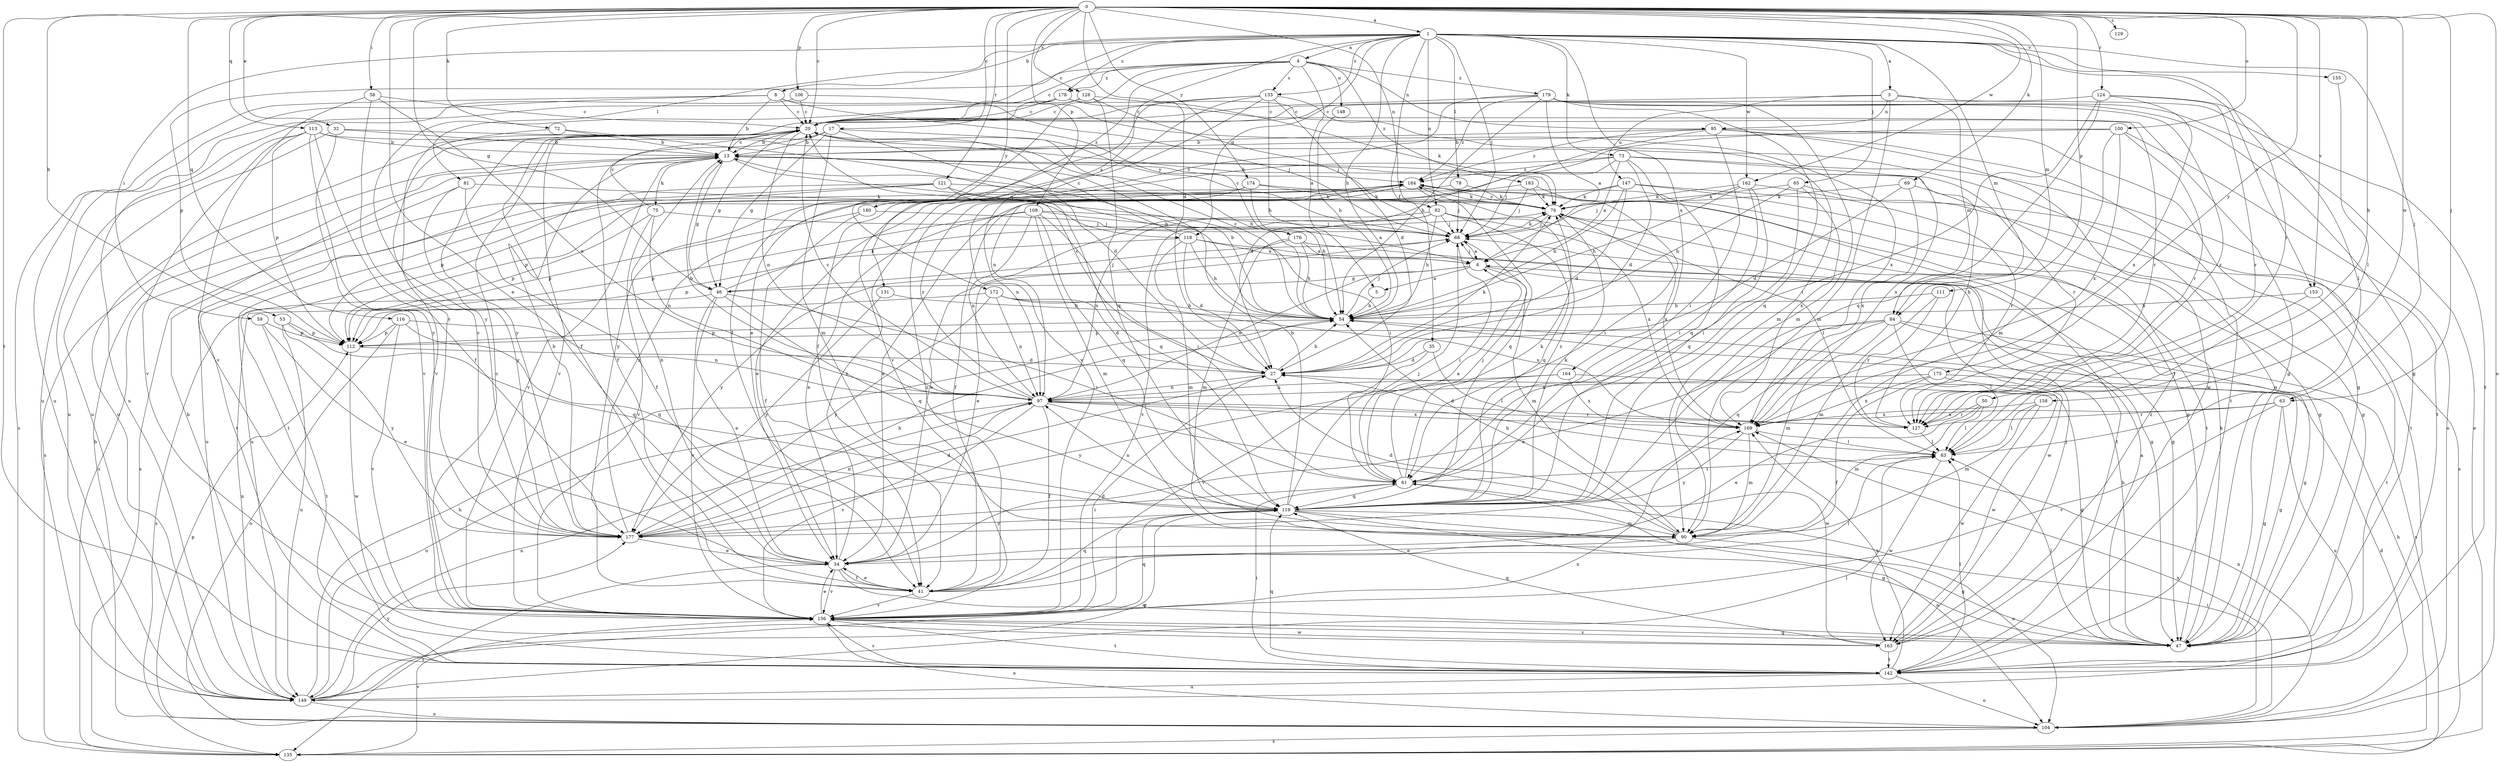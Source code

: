 strict digraph  {
0;
1;
3;
4;
5;
6;
8;
13;
17;
20;
27;
32;
34;
35;
41;
46;
47;
50;
53;
54;
58;
59;
61;
63;
65;
68;
69;
72;
73;
75;
76;
78;
81;
83;
84;
90;
92;
95;
97;
100;
104;
106;
108;
111;
112;
113;
116;
118;
119;
121;
124;
127;
128;
129;
131;
133;
135;
142;
147;
148;
149;
153;
155;
156;
158;
162;
163;
164;
169;
172;
174;
175;
176;
177;
178;
179;
180;
183;
184;
0 -> 1  [label=a];
0 -> 17  [label=c];
0 -> 20  [label=c];
0 -> 27  [label=d];
0 -> 32  [label=e];
0 -> 34  [label=e];
0 -> 46  [label=g];
0 -> 50  [label=h];
0 -> 53  [label=h];
0 -> 58  [label=i];
0 -> 63  [label=j];
0 -> 69  [label=k];
0 -> 72  [label=k];
0 -> 84  [label=m];
0 -> 92  [label=n];
0 -> 100  [label=o];
0 -> 104  [label=o];
0 -> 106  [label=p];
0 -> 108  [label=p];
0 -> 111  [label=p];
0 -> 113  [label=q];
0 -> 116  [label=q];
0 -> 121  [label=r];
0 -> 124  [label=r];
0 -> 128  [label=s];
0 -> 129  [label=s];
0 -> 142  [label=t];
0 -> 153  [label=v];
0 -> 158  [label=w];
0 -> 162  [label=w];
0 -> 172  [label=y];
0 -> 174  [label=y];
0 -> 175  [label=y];
1 -> 3  [label=a];
1 -> 4  [label=a];
1 -> 8  [label=b];
1 -> 20  [label=c];
1 -> 35  [label=f];
1 -> 54  [label=h];
1 -> 59  [label=i];
1 -> 63  [label=j];
1 -> 65  [label=j];
1 -> 68  [label=j];
1 -> 73  [label=k];
1 -> 78  [label=l];
1 -> 81  [label=l];
1 -> 84  [label=m];
1 -> 92  [label=n];
1 -> 118  [label=q];
1 -> 127  [label=r];
1 -> 131  [label=s];
1 -> 133  [label=s];
1 -> 153  [label=v];
1 -> 155  [label=v];
1 -> 162  [label=w];
1 -> 164  [label=x];
1 -> 178  [label=z];
3 -> 20  [label=c];
3 -> 84  [label=m];
3 -> 90  [label=m];
3 -> 95  [label=n];
3 -> 142  [label=t];
3 -> 147  [label=u];
4 -> 5  [label=a];
4 -> 20  [label=c];
4 -> 41  [label=f];
4 -> 95  [label=n];
4 -> 112  [label=p];
4 -> 133  [label=s];
4 -> 148  [label=u];
4 -> 178  [label=z];
4 -> 179  [label=z];
4 -> 180  [label=z];
4 -> 183  [label=z];
5 -> 54  [label=h];
6 -> 5  [label=a];
6 -> 46  [label=g];
6 -> 68  [label=j];
6 -> 90  [label=m];
6 -> 97  [label=n];
6 -> 163  [label=w];
8 -> 13  [label=b];
8 -> 20  [label=c];
8 -> 135  [label=s];
8 -> 149  [label=u];
8 -> 169  [label=x];
8 -> 176  [label=y];
13 -> 20  [label=c];
13 -> 46  [label=g];
13 -> 75  [label=k];
13 -> 118  [label=q];
13 -> 127  [label=r];
13 -> 135  [label=s];
13 -> 156  [label=v];
13 -> 184  [label=z];
17 -> 13  [label=b];
17 -> 27  [label=d];
17 -> 41  [label=f];
17 -> 46  [label=g];
17 -> 54  [label=h];
17 -> 90  [label=m];
20 -> 13  [label=b];
20 -> 46  [label=g];
20 -> 97  [label=n];
20 -> 149  [label=u];
20 -> 156  [label=v];
20 -> 177  [label=y];
27 -> 20  [label=c];
27 -> 54  [label=h];
27 -> 76  [label=k];
27 -> 97  [label=n];
32 -> 13  [label=b];
32 -> 76  [label=k];
32 -> 149  [label=u];
32 -> 156  [label=v];
34 -> 13  [label=b];
34 -> 41  [label=f];
34 -> 47  [label=g];
34 -> 135  [label=s];
34 -> 156  [label=v];
34 -> 184  [label=z];
35 -> 27  [label=d];
35 -> 83  [label=l];
35 -> 156  [label=v];
41 -> 34  [label=e];
41 -> 83  [label=l];
41 -> 119  [label=q];
41 -> 156  [label=v];
41 -> 184  [label=z];
46 -> 34  [label=e];
46 -> 61  [label=i];
46 -> 68  [label=j];
46 -> 76  [label=k];
46 -> 119  [label=q];
46 -> 135  [label=s];
46 -> 156  [label=v];
47 -> 6  [label=a];
47 -> 54  [label=h];
47 -> 76  [label=k];
47 -> 83  [label=l];
47 -> 156  [label=v];
50 -> 34  [label=e];
50 -> 83  [label=l];
50 -> 90  [label=m];
50 -> 127  [label=r];
53 -> 112  [label=p];
53 -> 119  [label=q];
53 -> 149  [label=u];
53 -> 177  [label=y];
54 -> 13  [label=b];
54 -> 20  [label=c];
54 -> 68  [label=j];
54 -> 112  [label=p];
58 -> 20  [label=c];
58 -> 97  [label=n];
58 -> 156  [label=v];
58 -> 177  [label=y];
59 -> 34  [label=e];
59 -> 112  [label=p];
59 -> 142  [label=t];
61 -> 6  [label=a];
61 -> 68  [label=j];
61 -> 76  [label=k];
61 -> 104  [label=o];
61 -> 119  [label=q];
63 -> 47  [label=g];
63 -> 127  [label=r];
63 -> 149  [label=u];
63 -> 156  [label=v];
63 -> 169  [label=x];
65 -> 54  [label=h];
65 -> 61  [label=i];
65 -> 76  [label=k];
65 -> 142  [label=t];
65 -> 169  [label=x];
68 -> 6  [label=a];
68 -> 20  [label=c];
68 -> 34  [label=e];
68 -> 61  [label=i];
68 -> 76  [label=k];
69 -> 27  [label=d];
69 -> 47  [label=g];
69 -> 76  [label=k];
69 -> 169  [label=x];
72 -> 13  [label=b];
72 -> 54  [label=h];
72 -> 156  [label=v];
73 -> 6  [label=a];
73 -> 27  [label=d];
73 -> 68  [label=j];
73 -> 119  [label=q];
73 -> 142  [label=t];
73 -> 169  [label=x];
73 -> 177  [label=y];
73 -> 184  [label=z];
75 -> 20  [label=c];
75 -> 68  [label=j];
75 -> 97  [label=n];
75 -> 112  [label=p];
75 -> 156  [label=v];
76 -> 68  [label=j];
76 -> 142  [label=t];
76 -> 169  [label=x];
76 -> 184  [label=z];
78 -> 68  [label=j];
78 -> 76  [label=k];
78 -> 142  [label=t];
81 -> 41  [label=f];
81 -> 76  [label=k];
81 -> 135  [label=s];
81 -> 177  [label=y];
83 -> 61  [label=i];
83 -> 163  [label=w];
84 -> 34  [label=e];
84 -> 47  [label=g];
84 -> 83  [label=l];
84 -> 90  [label=m];
84 -> 112  [label=p];
84 -> 119  [label=q];
84 -> 135  [label=s];
90 -> 27  [label=d];
90 -> 34  [label=e];
90 -> 47  [label=g];
90 -> 54  [label=h];
92 -> 34  [label=e];
92 -> 54  [label=h];
92 -> 68  [label=j];
92 -> 83  [label=l];
92 -> 97  [label=n];
92 -> 119  [label=q];
92 -> 156  [label=v];
92 -> 169  [label=x];
95 -> 13  [label=b];
95 -> 27  [label=d];
95 -> 47  [label=g];
95 -> 61  [label=i];
95 -> 142  [label=t];
95 -> 163  [label=w];
95 -> 184  [label=z];
97 -> 13  [label=b];
97 -> 20  [label=c];
97 -> 41  [label=f];
97 -> 127  [label=r];
97 -> 149  [label=u];
97 -> 156  [label=v];
97 -> 163  [label=w];
97 -> 169  [label=x];
97 -> 184  [label=z];
100 -> 13  [label=b];
100 -> 90  [label=m];
100 -> 97  [label=n];
100 -> 104  [label=o];
100 -> 127  [label=r];
100 -> 169  [label=x];
104 -> 13  [label=b];
104 -> 27  [label=d];
104 -> 61  [label=i];
104 -> 97  [label=n];
104 -> 112  [label=p];
104 -> 135  [label=s];
104 -> 169  [label=x];
106 -> 20  [label=c];
106 -> 68  [label=j];
106 -> 149  [label=u];
108 -> 6  [label=a];
108 -> 34  [label=e];
108 -> 61  [label=i];
108 -> 68  [label=j];
108 -> 90  [label=m];
108 -> 97  [label=n];
108 -> 112  [label=p];
108 -> 119  [label=q];
111 -> 54  [label=h];
111 -> 90  [label=m];
111 -> 127  [label=r];
112 -> 27  [label=d];
112 -> 163  [label=w];
113 -> 13  [label=b];
113 -> 41  [label=f];
113 -> 47  [label=g];
113 -> 112  [label=p];
113 -> 149  [label=u];
113 -> 156  [label=v];
113 -> 177  [label=y];
116 -> 97  [label=n];
116 -> 104  [label=o];
116 -> 112  [label=p];
116 -> 119  [label=q];
116 -> 156  [label=v];
118 -> 6  [label=a];
118 -> 20  [label=c];
118 -> 27  [label=d];
118 -> 47  [label=g];
118 -> 54  [label=h];
118 -> 90  [label=m];
118 -> 112  [label=p];
119 -> 13  [label=b];
119 -> 47  [label=g];
119 -> 68  [label=j];
119 -> 76  [label=k];
119 -> 90  [label=m];
119 -> 97  [label=n];
119 -> 104  [label=o];
119 -> 177  [label=y];
119 -> 184  [label=z];
121 -> 61  [label=i];
121 -> 76  [label=k];
121 -> 112  [label=p];
121 -> 119  [label=q];
121 -> 135  [label=s];
121 -> 142  [label=t];
124 -> 20  [label=c];
124 -> 61  [label=i];
124 -> 83  [label=l];
124 -> 119  [label=q];
124 -> 127  [label=r];
124 -> 169  [label=x];
127 -> 13  [label=b];
127 -> 27  [label=d];
127 -> 83  [label=l];
128 -> 20  [label=c];
128 -> 41  [label=f];
128 -> 68  [label=j];
128 -> 76  [label=k];
128 -> 119  [label=q];
131 -> 54  [label=h];
131 -> 177  [label=y];
133 -> 20  [label=c];
133 -> 27  [label=d];
133 -> 34  [label=e];
133 -> 41  [label=f];
133 -> 54  [label=h];
133 -> 90  [label=m];
133 -> 156  [label=v];
135 -> 54  [label=h];
135 -> 156  [label=v];
142 -> 13  [label=b];
142 -> 61  [label=i];
142 -> 83  [label=l];
142 -> 104  [label=o];
142 -> 119  [label=q];
142 -> 149  [label=u];
142 -> 156  [label=v];
142 -> 169  [label=x];
147 -> 27  [label=d];
147 -> 34  [label=e];
147 -> 47  [label=g];
147 -> 54  [label=h];
147 -> 76  [label=k];
147 -> 135  [label=s];
148 -> 54  [label=h];
149 -> 54  [label=h];
149 -> 83  [label=l];
149 -> 97  [label=n];
149 -> 104  [label=o];
149 -> 119  [label=q];
149 -> 169  [label=x];
149 -> 177  [label=y];
153 -> 54  [label=h];
153 -> 83  [label=l];
153 -> 142  [label=t];
155 -> 83  [label=l];
156 -> 20  [label=c];
156 -> 27  [label=d];
156 -> 34  [label=e];
156 -> 47  [label=g];
156 -> 104  [label=o];
156 -> 119  [label=q];
156 -> 142  [label=t];
156 -> 163  [label=w];
158 -> 83  [label=l];
158 -> 90  [label=m];
158 -> 163  [label=w];
158 -> 169  [label=x];
162 -> 54  [label=h];
162 -> 61  [label=i];
162 -> 68  [label=j];
162 -> 76  [label=k];
162 -> 119  [label=q];
162 -> 127  [label=r];
163 -> 68  [label=j];
163 -> 119  [label=q];
163 -> 142  [label=t];
163 -> 184  [label=z];
164 -> 47  [label=g];
164 -> 97  [label=n];
164 -> 169  [label=x];
164 -> 177  [label=y];
169 -> 83  [label=l];
169 -> 90  [label=m];
169 -> 177  [label=y];
172 -> 27  [label=d];
172 -> 54  [label=h];
172 -> 97  [label=n];
172 -> 149  [label=u];
172 -> 169  [label=x];
172 -> 177  [label=y];
174 -> 34  [label=e];
174 -> 47  [label=g];
174 -> 54  [label=h];
174 -> 76  [label=k];
174 -> 149  [label=u];
175 -> 41  [label=f];
175 -> 47  [label=g];
175 -> 97  [label=n];
175 -> 163  [label=w];
175 -> 169  [label=x];
176 -> 6  [label=a];
176 -> 47  [label=g];
176 -> 54  [label=h];
176 -> 90  [label=m];
176 -> 177  [label=y];
177 -> 13  [label=b];
177 -> 20  [label=c];
177 -> 27  [label=d];
177 -> 34  [label=e];
177 -> 54  [label=h];
177 -> 61  [label=i];
177 -> 97  [label=n];
177 -> 184  [label=z];
178 -> 20  [label=c];
178 -> 47  [label=g];
178 -> 127  [label=r];
178 -> 149  [label=u];
178 -> 177  [label=y];
179 -> 6  [label=a];
179 -> 20  [label=c];
179 -> 47  [label=g];
179 -> 54  [label=h];
179 -> 90  [label=m];
179 -> 119  [label=q];
179 -> 127  [label=r];
179 -> 156  [label=v];
179 -> 184  [label=z];
179 -> 135  [label=e];
180 -> 41  [label=f];
180 -> 68  [label=j];
180 -> 112  [label=p];
183 -> 41  [label=f];
183 -> 61  [label=i];
183 -> 68  [label=j];
183 -> 76  [label=k];
184 -> 76  [label=k];
184 -> 97  [label=n];
184 -> 112  [label=p];
184 -> 119  [label=q];
184 -> 142  [label=t];
184 -> 149  [label=u];
}
